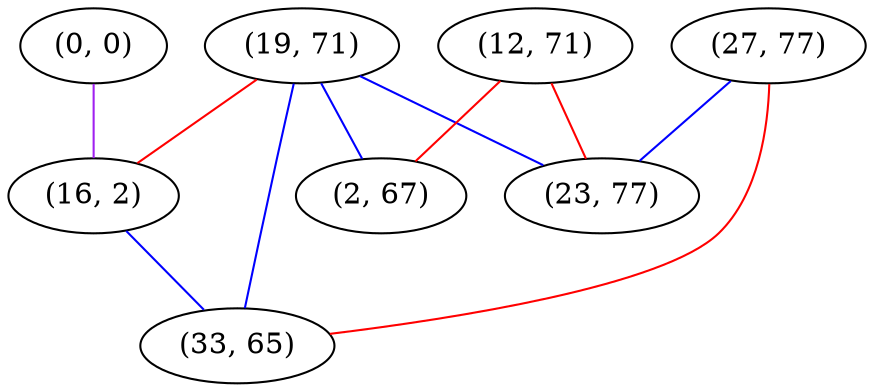 graph "" {
"(0, 0)";
"(19, 71)";
"(12, 71)";
"(16, 2)";
"(27, 77)";
"(2, 67)";
"(23, 77)";
"(33, 65)";
"(0, 0)" -- "(16, 2)"  [color=purple, key=0, weight=4];
"(19, 71)" -- "(23, 77)"  [color=blue, key=0, weight=3];
"(19, 71)" -- "(2, 67)"  [color=blue, key=0, weight=3];
"(19, 71)" -- "(16, 2)"  [color=red, key=0, weight=1];
"(19, 71)" -- "(33, 65)"  [color=blue, key=0, weight=3];
"(12, 71)" -- "(23, 77)"  [color=red, key=0, weight=1];
"(12, 71)" -- "(2, 67)"  [color=red, key=0, weight=1];
"(16, 2)" -- "(33, 65)"  [color=blue, key=0, weight=3];
"(27, 77)" -- "(23, 77)"  [color=blue, key=0, weight=3];
"(27, 77)" -- "(33, 65)"  [color=red, key=0, weight=1];
}
